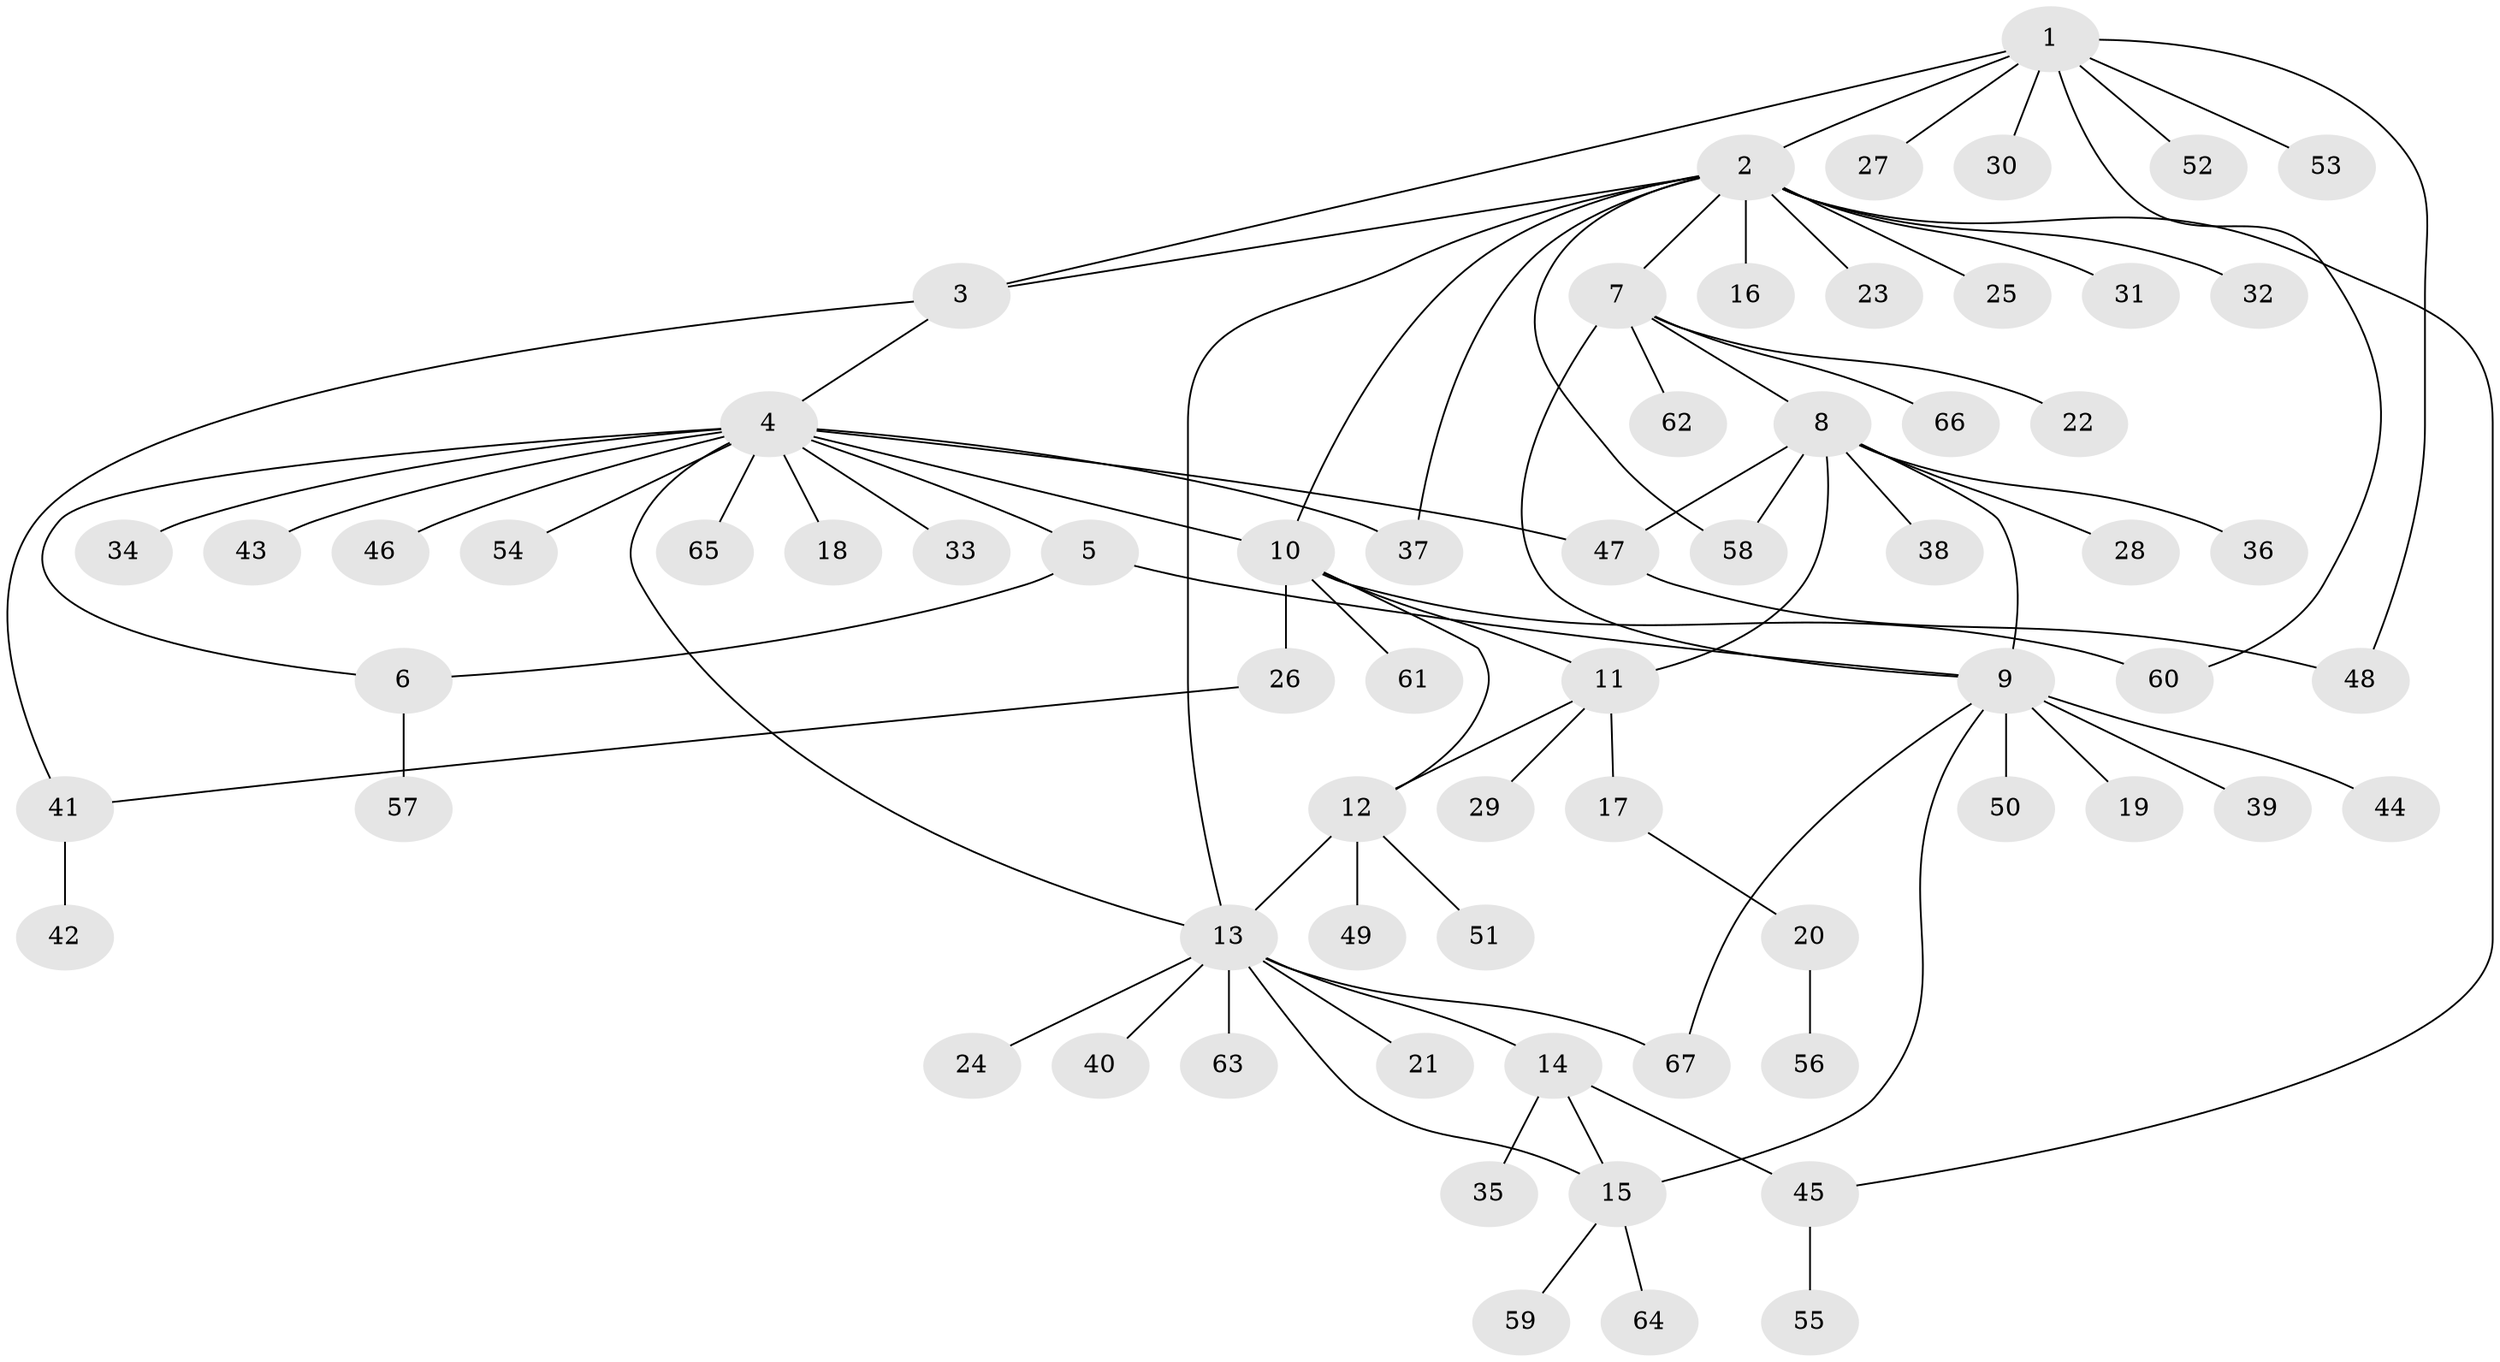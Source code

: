 // Generated by graph-tools (version 1.1) at 2025/15/03/09/25 04:15:57]
// undirected, 67 vertices, 85 edges
graph export_dot {
graph [start="1"]
  node [color=gray90,style=filled];
  1;
  2;
  3;
  4;
  5;
  6;
  7;
  8;
  9;
  10;
  11;
  12;
  13;
  14;
  15;
  16;
  17;
  18;
  19;
  20;
  21;
  22;
  23;
  24;
  25;
  26;
  27;
  28;
  29;
  30;
  31;
  32;
  33;
  34;
  35;
  36;
  37;
  38;
  39;
  40;
  41;
  42;
  43;
  44;
  45;
  46;
  47;
  48;
  49;
  50;
  51;
  52;
  53;
  54;
  55;
  56;
  57;
  58;
  59;
  60;
  61;
  62;
  63;
  64;
  65;
  66;
  67;
  1 -- 2;
  1 -- 3;
  1 -- 27;
  1 -- 30;
  1 -- 48;
  1 -- 52;
  1 -- 53;
  1 -- 60;
  2 -- 3;
  2 -- 7;
  2 -- 10;
  2 -- 13;
  2 -- 16;
  2 -- 23;
  2 -- 25;
  2 -- 31;
  2 -- 32;
  2 -- 37;
  2 -- 45;
  2 -- 58;
  3 -- 4;
  3 -- 41;
  4 -- 5;
  4 -- 6;
  4 -- 10;
  4 -- 13;
  4 -- 18;
  4 -- 33;
  4 -- 34;
  4 -- 37;
  4 -- 43;
  4 -- 46;
  4 -- 47;
  4 -- 54;
  4 -- 65;
  5 -- 6;
  5 -- 9;
  6 -- 57;
  7 -- 8;
  7 -- 9;
  7 -- 22;
  7 -- 62;
  7 -- 66;
  8 -- 9;
  8 -- 11;
  8 -- 28;
  8 -- 36;
  8 -- 38;
  8 -- 47;
  8 -- 58;
  9 -- 15;
  9 -- 19;
  9 -- 39;
  9 -- 44;
  9 -- 50;
  9 -- 67;
  10 -- 11;
  10 -- 12;
  10 -- 26;
  10 -- 60;
  10 -- 61;
  11 -- 12;
  11 -- 17;
  11 -- 29;
  12 -- 13;
  12 -- 49;
  12 -- 51;
  13 -- 14;
  13 -- 15;
  13 -- 21;
  13 -- 24;
  13 -- 40;
  13 -- 63;
  13 -- 67;
  14 -- 15;
  14 -- 35;
  14 -- 45;
  15 -- 59;
  15 -- 64;
  17 -- 20;
  20 -- 56;
  26 -- 41;
  41 -- 42;
  45 -- 55;
  47 -- 48;
}
